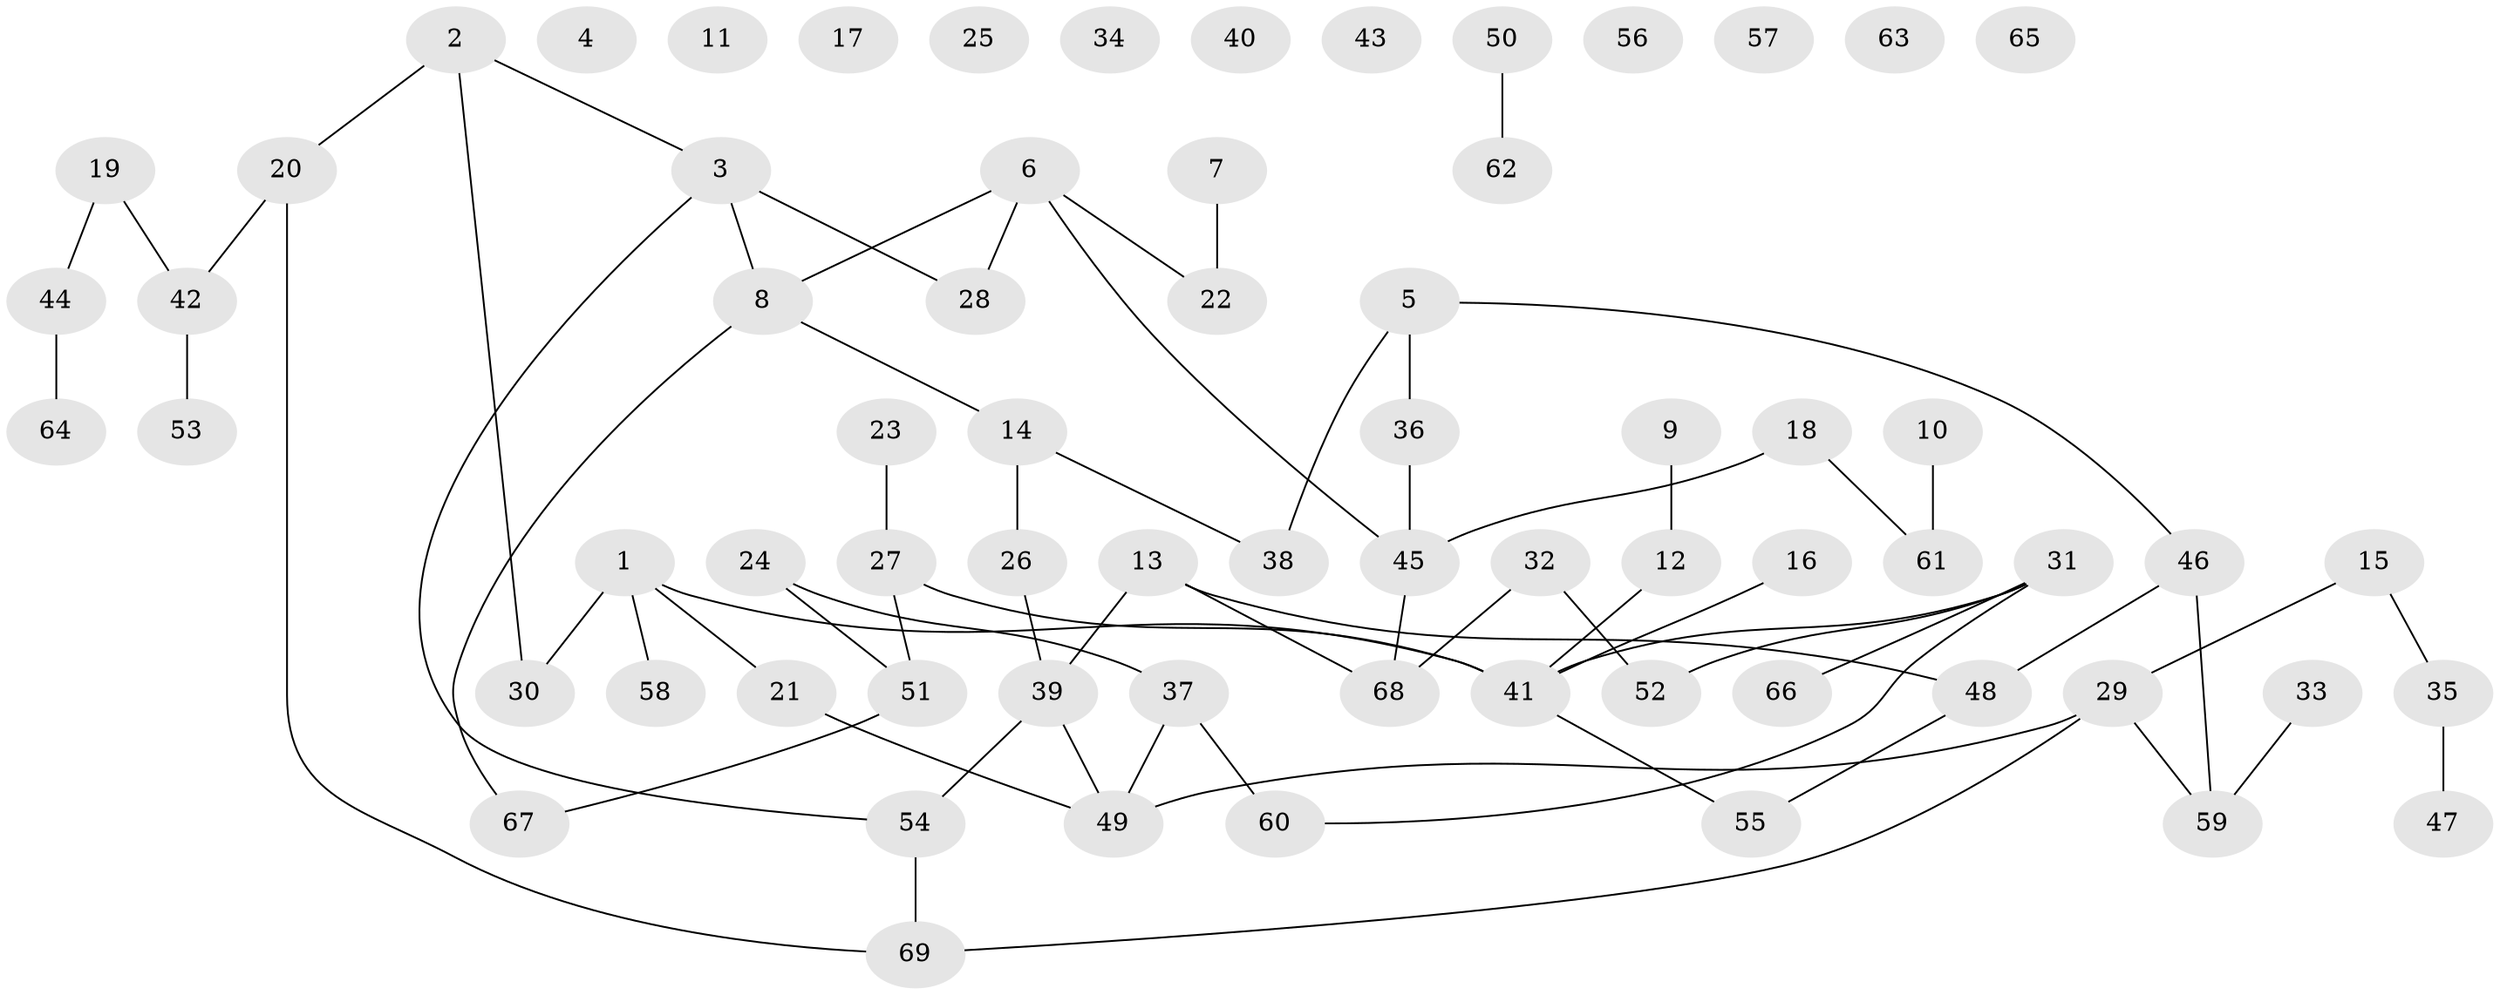 // Generated by graph-tools (version 1.1) at 2025/49/03/09/25 03:49:11]
// undirected, 69 vertices, 70 edges
graph export_dot {
graph [start="1"]
  node [color=gray90,style=filled];
  1;
  2;
  3;
  4;
  5;
  6;
  7;
  8;
  9;
  10;
  11;
  12;
  13;
  14;
  15;
  16;
  17;
  18;
  19;
  20;
  21;
  22;
  23;
  24;
  25;
  26;
  27;
  28;
  29;
  30;
  31;
  32;
  33;
  34;
  35;
  36;
  37;
  38;
  39;
  40;
  41;
  42;
  43;
  44;
  45;
  46;
  47;
  48;
  49;
  50;
  51;
  52;
  53;
  54;
  55;
  56;
  57;
  58;
  59;
  60;
  61;
  62;
  63;
  64;
  65;
  66;
  67;
  68;
  69;
  1 -- 21;
  1 -- 30;
  1 -- 41;
  1 -- 58;
  2 -- 3;
  2 -- 20;
  2 -- 30;
  3 -- 8;
  3 -- 28;
  3 -- 54;
  5 -- 36;
  5 -- 38;
  5 -- 46;
  6 -- 8;
  6 -- 22;
  6 -- 28;
  6 -- 45;
  7 -- 22;
  8 -- 14;
  8 -- 67;
  9 -- 12;
  10 -- 61;
  12 -- 41;
  13 -- 39;
  13 -- 48;
  13 -- 68;
  14 -- 26;
  14 -- 38;
  15 -- 29;
  15 -- 35;
  16 -- 41;
  18 -- 45;
  18 -- 61;
  19 -- 42;
  19 -- 44;
  20 -- 42;
  20 -- 69;
  21 -- 49;
  23 -- 27;
  24 -- 37;
  24 -- 51;
  26 -- 39;
  27 -- 41;
  27 -- 51;
  29 -- 49;
  29 -- 59;
  29 -- 69;
  31 -- 41;
  31 -- 52;
  31 -- 60;
  31 -- 66;
  32 -- 52;
  32 -- 68;
  33 -- 59;
  35 -- 47;
  36 -- 45;
  37 -- 49;
  37 -- 60;
  39 -- 49;
  39 -- 54;
  41 -- 55;
  42 -- 53;
  44 -- 64;
  45 -- 68;
  46 -- 48;
  46 -- 59;
  48 -- 55;
  50 -- 62;
  51 -- 67;
  54 -- 69;
}
